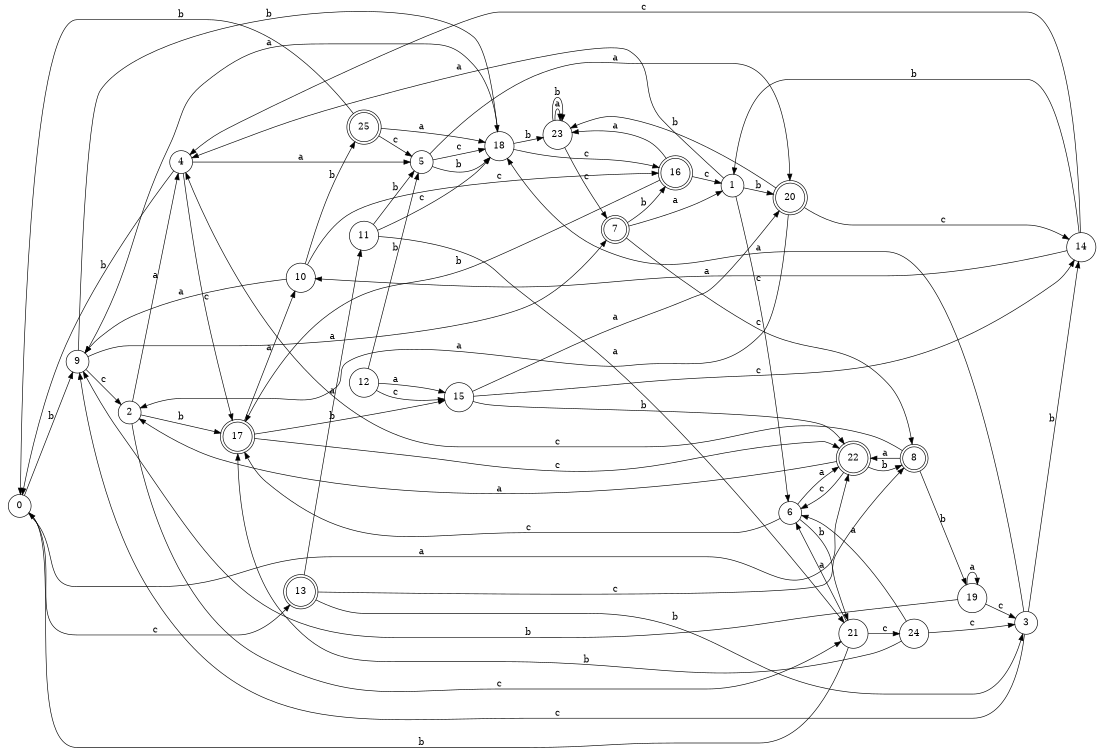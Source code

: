 digraph n21_1 {
__start0 [label="" shape="none"];

rankdir=LR;
size="8,5";

s0 [style="filled", color="black", fillcolor="white" shape="circle", label="0"];
s1 [style="filled", color="black", fillcolor="white" shape="circle", label="1"];
s2 [style="filled", color="black", fillcolor="white" shape="circle", label="2"];
s3 [style="filled", color="black", fillcolor="white" shape="circle", label="3"];
s4 [style="filled", color="black", fillcolor="white" shape="circle", label="4"];
s5 [style="filled", color="black", fillcolor="white" shape="circle", label="5"];
s6 [style="filled", color="black", fillcolor="white" shape="circle", label="6"];
s7 [style="rounded,filled", color="black", fillcolor="white" shape="doublecircle", label="7"];
s8 [style="rounded,filled", color="black", fillcolor="white" shape="doublecircle", label="8"];
s9 [style="filled", color="black", fillcolor="white" shape="circle", label="9"];
s10 [style="filled", color="black", fillcolor="white" shape="circle", label="10"];
s11 [style="filled", color="black", fillcolor="white" shape="circle", label="11"];
s12 [style="filled", color="black", fillcolor="white" shape="circle", label="12"];
s13 [style="rounded,filled", color="black", fillcolor="white" shape="doublecircle", label="13"];
s14 [style="filled", color="black", fillcolor="white" shape="circle", label="14"];
s15 [style="filled", color="black", fillcolor="white" shape="circle", label="15"];
s16 [style="rounded,filled", color="black", fillcolor="white" shape="doublecircle", label="16"];
s17 [style="rounded,filled", color="black", fillcolor="white" shape="doublecircle", label="17"];
s18 [style="filled", color="black", fillcolor="white" shape="circle", label="18"];
s19 [style="filled", color="black", fillcolor="white" shape="circle", label="19"];
s20 [style="rounded,filled", color="black", fillcolor="white" shape="doublecircle", label="20"];
s21 [style="filled", color="black", fillcolor="white" shape="circle", label="21"];
s22 [style="rounded,filled", color="black", fillcolor="white" shape="doublecircle", label="22"];
s23 [style="filled", color="black", fillcolor="white" shape="circle", label="23"];
s24 [style="filled", color="black", fillcolor="white" shape="circle", label="24"];
s25 [style="rounded,filled", color="black", fillcolor="white" shape="doublecircle", label="25"];
s0 -> s22 [label="a"];
s0 -> s9 [label="b"];
s0 -> s13 [label="c"];
s1 -> s4 [label="a"];
s1 -> s20 [label="b"];
s1 -> s6 [label="c"];
s2 -> s4 [label="a"];
s2 -> s17 [label="b"];
s2 -> s21 [label="c"];
s3 -> s18 [label="a"];
s3 -> s14 [label="b"];
s3 -> s9 [label="c"];
s4 -> s5 [label="a"];
s4 -> s0 [label="b"];
s4 -> s17 [label="c"];
s5 -> s20 [label="a"];
s5 -> s18 [label="b"];
s5 -> s18 [label="c"];
s6 -> s22 [label="a"];
s6 -> s21 [label="b"];
s6 -> s17 [label="c"];
s7 -> s1 [label="a"];
s7 -> s16 [label="b"];
s7 -> s8 [label="c"];
s8 -> s22 [label="a"];
s8 -> s19 [label="b"];
s8 -> s4 [label="c"];
s9 -> s7 [label="a"];
s9 -> s18 [label="b"];
s9 -> s2 [label="c"];
s10 -> s9 [label="a"];
s10 -> s25 [label="b"];
s10 -> s16 [label="c"];
s11 -> s21 [label="a"];
s11 -> s5 [label="b"];
s11 -> s18 [label="c"];
s12 -> s15 [label="a"];
s12 -> s5 [label="b"];
s12 -> s15 [label="c"];
s13 -> s11 [label="a"];
s13 -> s3 [label="b"];
s13 -> s8 [label="c"];
s14 -> s10 [label="a"];
s14 -> s1 [label="b"];
s14 -> s4 [label="c"];
s15 -> s20 [label="a"];
s15 -> s22 [label="b"];
s15 -> s14 [label="c"];
s16 -> s23 [label="a"];
s16 -> s17 [label="b"];
s16 -> s1 [label="c"];
s17 -> s10 [label="a"];
s17 -> s15 [label="b"];
s17 -> s22 [label="c"];
s18 -> s9 [label="a"];
s18 -> s23 [label="b"];
s18 -> s16 [label="c"];
s19 -> s19 [label="a"];
s19 -> s9 [label="b"];
s19 -> s3 [label="c"];
s20 -> s2 [label="a"];
s20 -> s23 [label="b"];
s20 -> s14 [label="c"];
s21 -> s6 [label="a"];
s21 -> s0 [label="b"];
s21 -> s24 [label="c"];
s22 -> s2 [label="a"];
s22 -> s8 [label="b"];
s22 -> s6 [label="c"];
s23 -> s23 [label="a"];
s23 -> s23 [label="b"];
s23 -> s7 [label="c"];
s24 -> s6 [label="a"];
s24 -> s17 [label="b"];
s24 -> s3 [label="c"];
s25 -> s18 [label="a"];
s25 -> s0 [label="b"];
s25 -> s5 [label="c"];

}